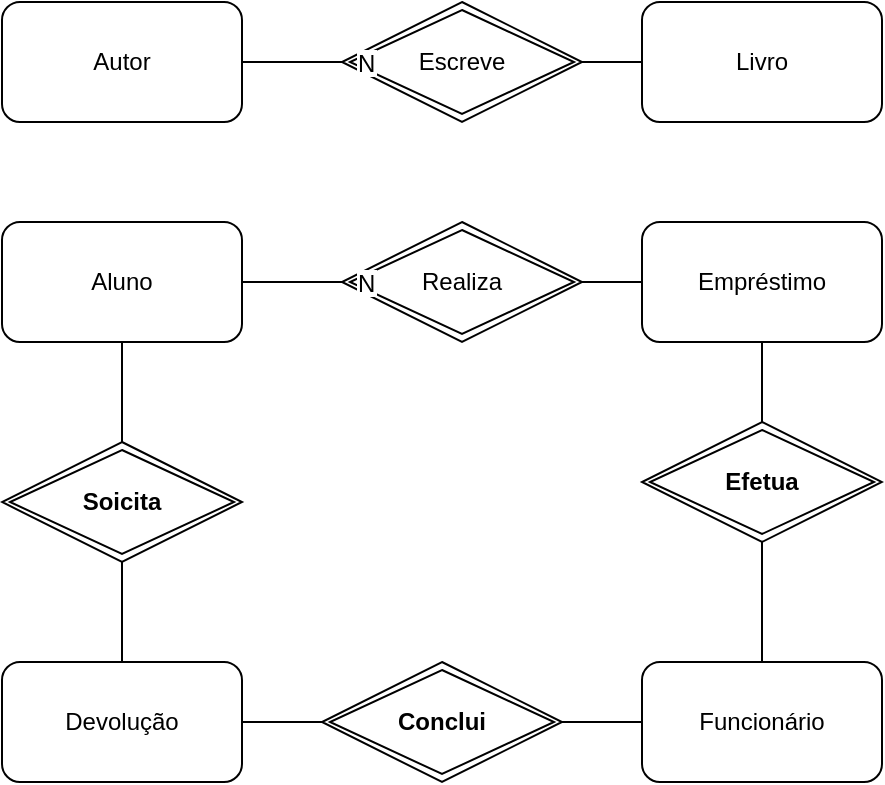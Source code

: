 <mxfile>
    <diagram id="nm9a9vpM8_8_yNrNdgHL" name="Página-1">
        <mxGraphModel dx="755" dy="614" grid="1" gridSize="10" guides="1" tooltips="1" connect="1" arrows="1" fold="1" page="1" pageScale="1" pageWidth="827" pageHeight="1169" math="0" shadow="0">
            <root>
                <mxCell id="0"/>
                <mxCell id="1" parent="0"/>
                <mxCell id="2" value="Autor" style="rounded=1;whiteSpace=wrap;html=1;" parent="1" vertex="1">
                    <mxGeometry x="40" y="40" width="120" height="60" as="geometry"/>
                </mxCell>
                <mxCell id="3" value="Livro" style="rounded=1;whiteSpace=wrap;html=1;" parent="1" vertex="1">
                    <mxGeometry x="360" y="40" width="120" height="60" as="geometry"/>
                </mxCell>
                <mxCell id="4" value="Aluno" style="rounded=1;whiteSpace=wrap;html=1;" parent="1" vertex="1">
                    <mxGeometry x="40" y="150" width="120" height="60" as="geometry"/>
                </mxCell>
                <mxCell id="5" value="Funcionário" style="rounded=1;whiteSpace=wrap;html=1;" parent="1" vertex="1">
                    <mxGeometry x="360" y="370" width="120" height="60" as="geometry"/>
                </mxCell>
                <mxCell id="6" value="Empréstimo" style="rounded=1;whiteSpace=wrap;html=1;" parent="1" vertex="1">
                    <mxGeometry x="360" y="150" width="120" height="60" as="geometry"/>
                </mxCell>
                <mxCell id="7" value="Devolução" style="rounded=1;whiteSpace=wrap;html=1;" parent="1" vertex="1">
                    <mxGeometry x="40" y="370" width="120" height="60" as="geometry"/>
                </mxCell>
                <mxCell id="8" value="Escreve" style="shape=rhombus;double=1;perimeter=rhombusPerimeter;whiteSpace=wrap;html=1;align=center;" parent="1" vertex="1">
                    <mxGeometry x="210" y="40" width="120" height="60" as="geometry"/>
                </mxCell>
                <mxCell id="11" value="N" style="line;strokeWidth=1;rotatable=0;dashed=0;labelPosition=right;align=left;verticalAlign=middle;spacingTop=0;spacingLeft=6;points=[];portConstraint=eastwest;" parent="1" vertex="1">
                    <mxGeometry x="160" y="65" width="50" height="10" as="geometry"/>
                </mxCell>
                <mxCell id="12" value="" style="line;strokeWidth=1;rotatable=0;dashed=0;labelPosition=right;align=left;verticalAlign=middle;spacingTop=0;spacingLeft=6;points=[];portConstraint=eastwest;" parent="1" vertex="1">
                    <mxGeometry x="330" y="65" width="30" height="10" as="geometry"/>
                </mxCell>
                <mxCell id="14" value="Realiza" style="shape=rhombus;double=1;perimeter=rhombusPerimeter;whiteSpace=wrap;html=1;align=center;" parent="1" vertex="1">
                    <mxGeometry x="210" y="150" width="120" height="60" as="geometry"/>
                </mxCell>
                <mxCell id="39" value="" style="edgeStyle=none;html=1;endArrow=none;endFill=0;" parent="1" source="15" target="14" edge="1">
                    <mxGeometry relative="1" as="geometry"/>
                </mxCell>
                <mxCell id="40" value="" style="edgeStyle=none;html=1;" edge="1" parent="1" source="15" target="14">
                    <mxGeometry relative="1" as="geometry"/>
                </mxCell>
                <mxCell id="15" value="N" style="line;strokeWidth=1;rotatable=0;dashed=0;labelPosition=right;align=left;verticalAlign=middle;spacingTop=0;spacingLeft=6;points=[];portConstraint=eastwest;" parent="1" vertex="1">
                    <mxGeometry x="160" y="175" width="50" height="10" as="geometry"/>
                </mxCell>
                <mxCell id="16" value="" style="line;strokeWidth=1;rotatable=0;dashed=0;labelPosition=right;align=left;verticalAlign=middle;spacingTop=0;spacingLeft=6;points=[];portConstraint=eastwest;" parent="1" vertex="1">
                    <mxGeometry x="330" y="175" width="30" height="10" as="geometry"/>
                </mxCell>
                <mxCell id="36" style="edgeStyle=none;html=1;endArrow=none;endFill=0;" parent="1" source="17" target="5" edge="1">
                    <mxGeometry relative="1" as="geometry"/>
                </mxCell>
                <mxCell id="37" style="edgeStyle=none;html=1;exitX=0.5;exitY=0;exitDx=0;exitDy=0;entryX=0.5;entryY=1;entryDx=0;entryDy=0;endArrow=none;endFill=0;" parent="1" source="17" target="6" edge="1">
                    <mxGeometry relative="1" as="geometry"/>
                </mxCell>
                <mxCell id="17" value="Efetua" style="shape=rhombus;double=1;perimeter=rhombusPerimeter;whiteSpace=wrap;html=1;align=center;fontStyle=1" parent="1" vertex="1">
                    <mxGeometry x="360" y="250" width="120" height="60" as="geometry"/>
                </mxCell>
                <mxCell id="18" value="" style="line;strokeWidth=1;rotatable=0;dashed=0;labelPosition=right;align=left;verticalAlign=middle;spacingTop=0;spacingLeft=6;points=[];portConstraint=eastwest;" parent="1" vertex="1">
                    <mxGeometry x="160" y="385" width="50" height="30" as="geometry"/>
                </mxCell>
                <mxCell id="20" value="Conclui" style="shape=rhombus;double=1;perimeter=rhombusPerimeter;whiteSpace=wrap;html=1;align=center;fontStyle=1" parent="1" vertex="1">
                    <mxGeometry x="200" y="370" width="120" height="60" as="geometry"/>
                </mxCell>
                <mxCell id="34" style="edgeStyle=none;html=1;endArrow=none;endFill=0;" parent="1" source="21" target="4" edge="1">
                    <mxGeometry relative="1" as="geometry"/>
                </mxCell>
                <mxCell id="35" style="edgeStyle=none;html=1;endArrow=none;endFill=0;" parent="1" source="21" target="7" edge="1">
                    <mxGeometry relative="1" as="geometry"/>
                </mxCell>
                <mxCell id="21" value="Soicita" style="shape=rhombus;double=1;perimeter=rhombusPerimeter;whiteSpace=wrap;html=1;align=center;fontStyle=1" parent="1" vertex="1">
                    <mxGeometry x="40" y="260" width="120" height="60" as="geometry"/>
                </mxCell>
                <mxCell id="22" value="" style="line;strokeWidth=1;rotatable=0;dashed=0;labelPosition=right;align=left;verticalAlign=middle;spacingTop=0;spacingLeft=6;points=[];portConstraint=eastwest;" parent="1" vertex="1">
                    <mxGeometry x="320" y="395" width="40" height="10" as="geometry"/>
                </mxCell>
            </root>
        </mxGraphModel>
    </diagram>
</mxfile>
